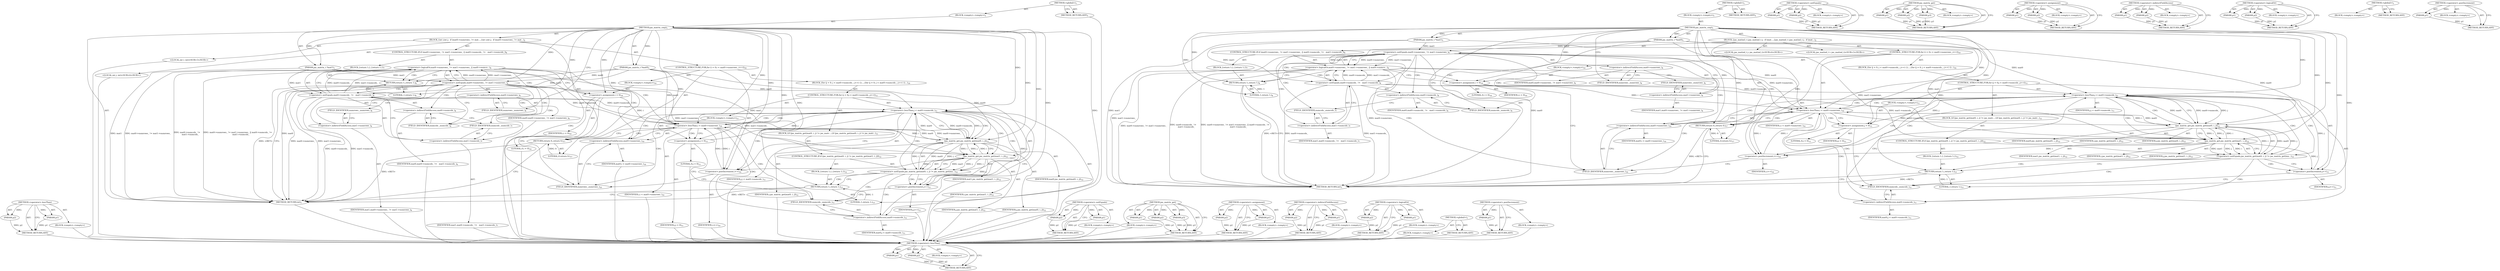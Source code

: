 digraph "&lt;operator&gt;.postIncrement" {
vulnerable_113 [label=<(METHOD,&lt;operator&gt;.lessThan)>];
vulnerable_114 [label=<(PARAM,p1)>];
vulnerable_115 [label=<(PARAM,p2)>];
vulnerable_116 [label=<(BLOCK,&lt;empty&gt;,&lt;empty&gt;)>];
vulnerable_117 [label=<(METHOD_RETURN,ANY)>];
vulnerable_6 [label=<(METHOD,&lt;global&gt;)<SUB>1</SUB>>];
vulnerable_7 [label=<(BLOCK,&lt;empty&gt;,&lt;empty&gt;)<SUB>1</SUB>>];
vulnerable_8 [label=<(METHOD,jas_matrix_cmp)<SUB>1</SUB>>];
vulnerable_9 [label=<(PARAM,jas_matrix_t *mat0)<SUB>1</SUB>>];
vulnerable_10 [label=<(PARAM,jas_matrix_t *mat1)<SUB>1</SUB>>];
vulnerable_11 [label=<(BLOCK,{
	int i;
	int j;
 
 	if (mat0-&gt;numrows_ != mat...,{
	int i;
	int j;
 
 	if (mat0-&gt;numrows_ != mat...)<SUB>2</SUB>>];
vulnerable_12 [label="<(LOCAL,int i: int)<SUB>3</SUB>>"];
vulnerable_13 [label="<(LOCAL,int j: int)<SUB>4</SUB>>"];
vulnerable_14 [label=<(CONTROL_STRUCTURE,IF,if (mat0-&gt;numrows_ != mat1-&gt;numrows_ || mat0-&gt;numcols_ !=
 	  mat1-&gt;numcols_))<SUB>6</SUB>>];
vulnerable_15 [label=<(&lt;operator&gt;.logicalOr,mat0-&gt;numrows_ != mat1-&gt;numrows_ || mat0-&gt;numco...)<SUB>6</SUB>>];
vulnerable_16 [label=<(&lt;operator&gt;.notEquals,mat0-&gt;numrows_ != mat1-&gt;numrows_)<SUB>6</SUB>>];
vulnerable_17 [label=<(&lt;operator&gt;.indirectFieldAccess,mat0-&gt;numrows_)<SUB>6</SUB>>];
vulnerable_18 [label=<(IDENTIFIER,mat0,mat0-&gt;numrows_ != mat1-&gt;numrows_)<SUB>6</SUB>>];
vulnerable_19 [label=<(FIELD_IDENTIFIER,numrows_,numrows_)<SUB>6</SUB>>];
vulnerable_20 [label=<(&lt;operator&gt;.indirectFieldAccess,mat1-&gt;numrows_)<SUB>6</SUB>>];
vulnerable_21 [label=<(IDENTIFIER,mat1,mat0-&gt;numrows_ != mat1-&gt;numrows_)<SUB>6</SUB>>];
vulnerable_22 [label=<(FIELD_IDENTIFIER,numrows_,numrows_)<SUB>6</SUB>>];
vulnerable_23 [label=<(&lt;operator&gt;.notEquals,mat0-&gt;numcols_ !=
 	  mat1-&gt;numcols_)<SUB>6</SUB>>];
vulnerable_24 [label=<(&lt;operator&gt;.indirectFieldAccess,mat0-&gt;numcols_)<SUB>6</SUB>>];
vulnerable_25 [label=<(IDENTIFIER,mat0,mat0-&gt;numcols_ !=
 	  mat1-&gt;numcols_)<SUB>6</SUB>>];
vulnerable_26 [label=<(FIELD_IDENTIFIER,numcols_,numcols_)<SUB>6</SUB>>];
vulnerable_27 [label=<(&lt;operator&gt;.indirectFieldAccess,mat1-&gt;numcols_)<SUB>7</SUB>>];
vulnerable_28 [label=<(IDENTIFIER,mat1,mat0-&gt;numcols_ !=
 	  mat1-&gt;numcols_)<SUB>7</SUB>>];
vulnerable_29 [label=<(FIELD_IDENTIFIER,numcols_,numcols_)<SUB>7</SUB>>];
vulnerable_30 [label=<(BLOCK,{
		return 1;
	},{
		return 1;
	})<SUB>7</SUB>>];
vulnerable_31 [label=<(RETURN,return 1;,return 1;)<SUB>8</SUB>>];
vulnerable_32 [label=<(LITERAL,1,return 1;)<SUB>8</SUB>>];
vulnerable_33 [label=<(CONTROL_STRUCTURE,FOR,for (i = 0;i &lt; mat0-&gt;numrows_;i++))<SUB>10</SUB>>];
vulnerable_34 [label=<(BLOCK,&lt;empty&gt;,&lt;empty&gt;)<SUB>10</SUB>>];
vulnerable_35 [label=<(&lt;operator&gt;.assignment,i = 0)<SUB>10</SUB>>];
vulnerable_36 [label=<(IDENTIFIER,i,i = 0)<SUB>10</SUB>>];
vulnerable_37 [label=<(LITERAL,0,i = 0)<SUB>10</SUB>>];
vulnerable_38 [label=<(&lt;operator&gt;.lessThan,i &lt; mat0-&gt;numrows_)<SUB>10</SUB>>];
vulnerable_39 [label=<(IDENTIFIER,i,i &lt; mat0-&gt;numrows_)<SUB>10</SUB>>];
vulnerable_40 [label=<(&lt;operator&gt;.indirectFieldAccess,mat0-&gt;numrows_)<SUB>10</SUB>>];
vulnerable_41 [label=<(IDENTIFIER,mat0,i &lt; mat0-&gt;numrows_)<SUB>10</SUB>>];
vulnerable_42 [label=<(FIELD_IDENTIFIER,numrows_,numrows_)<SUB>10</SUB>>];
vulnerable_43 [label=<(&lt;operator&gt;.postIncrement,i++)<SUB>10</SUB>>];
vulnerable_44 [label=<(IDENTIFIER,i,i++)<SUB>10</SUB>>];
vulnerable_45 [label=<(BLOCK,{
		for (j = 0; j &lt; mat0-&gt;numcols_; j++) {
			i...,{
		for (j = 0; j &lt; mat0-&gt;numcols_; j++) {
			i...)<SUB>10</SUB>>];
vulnerable_46 [label=<(CONTROL_STRUCTURE,FOR,for (j = 0;j &lt; mat0-&gt;numcols_;j++))<SUB>11</SUB>>];
vulnerable_47 [label=<(BLOCK,&lt;empty&gt;,&lt;empty&gt;)<SUB>11</SUB>>];
vulnerable_48 [label=<(&lt;operator&gt;.assignment,j = 0)<SUB>11</SUB>>];
vulnerable_49 [label=<(IDENTIFIER,j,j = 0)<SUB>11</SUB>>];
vulnerable_50 [label=<(LITERAL,0,j = 0)<SUB>11</SUB>>];
vulnerable_51 [label=<(&lt;operator&gt;.lessThan,j &lt; mat0-&gt;numcols_)<SUB>11</SUB>>];
vulnerable_52 [label=<(IDENTIFIER,j,j &lt; mat0-&gt;numcols_)<SUB>11</SUB>>];
vulnerable_53 [label=<(&lt;operator&gt;.indirectFieldAccess,mat0-&gt;numcols_)<SUB>11</SUB>>];
vulnerable_54 [label=<(IDENTIFIER,mat0,j &lt; mat0-&gt;numcols_)<SUB>11</SUB>>];
vulnerable_55 [label=<(FIELD_IDENTIFIER,numcols_,numcols_)<SUB>11</SUB>>];
vulnerable_56 [label=<(&lt;operator&gt;.postIncrement,j++)<SUB>11</SUB>>];
vulnerable_57 [label=<(IDENTIFIER,j,j++)<SUB>11</SUB>>];
vulnerable_58 [label=<(BLOCK,{
			if (jas_matrix_get(mat0, i, j) != jas_matr...,{
			if (jas_matrix_get(mat0, i, j) != jas_matr...)<SUB>11</SUB>>];
vulnerable_59 [label=<(CONTROL_STRUCTURE,IF,if (jas_matrix_get(mat0, i, j) != jas_matrix_get(mat1, i, j)))<SUB>12</SUB>>];
vulnerable_60 [label=<(&lt;operator&gt;.notEquals,jas_matrix_get(mat0, i, j) != jas_matrix_get(ma...)<SUB>12</SUB>>];
vulnerable_61 [label=<(jas_matrix_get,jas_matrix_get(mat0, i, j))<SUB>12</SUB>>];
vulnerable_62 [label=<(IDENTIFIER,mat0,jas_matrix_get(mat0, i, j))<SUB>12</SUB>>];
vulnerable_63 [label=<(IDENTIFIER,i,jas_matrix_get(mat0, i, j))<SUB>12</SUB>>];
vulnerable_64 [label=<(IDENTIFIER,j,jas_matrix_get(mat0, i, j))<SUB>12</SUB>>];
vulnerable_65 [label=<(jas_matrix_get,jas_matrix_get(mat1, i, j))<SUB>12</SUB>>];
vulnerable_66 [label=<(IDENTIFIER,mat1,jas_matrix_get(mat1, i, j))<SUB>12</SUB>>];
vulnerable_67 [label=<(IDENTIFIER,i,jas_matrix_get(mat1, i, j))<SUB>12</SUB>>];
vulnerable_68 [label=<(IDENTIFIER,j,jas_matrix_get(mat1, i, j))<SUB>12</SUB>>];
vulnerable_69 [label=<(BLOCK,{
				return 1;
			},{
				return 1;
			})<SUB>12</SUB>>];
vulnerable_70 [label=<(RETURN,return 1;,return 1;)<SUB>13</SUB>>];
vulnerable_71 [label=<(LITERAL,1,return 1;)<SUB>13</SUB>>];
vulnerable_72 [label=<(RETURN,return 0;,return 0;)<SUB>17</SUB>>];
vulnerable_73 [label=<(LITERAL,0,return 0;)<SUB>17</SUB>>];
vulnerable_74 [label=<(METHOD_RETURN,int)<SUB>1</SUB>>];
vulnerable_76 [label=<(METHOD_RETURN,ANY)<SUB>1</SUB>>];
vulnerable_98 [label=<(METHOD,&lt;operator&gt;.notEquals)>];
vulnerable_99 [label=<(PARAM,p1)>];
vulnerable_100 [label=<(PARAM,p2)>];
vulnerable_101 [label=<(BLOCK,&lt;empty&gt;,&lt;empty&gt;)>];
vulnerable_102 [label=<(METHOD_RETURN,ANY)>];
vulnerable_122 [label=<(METHOD,jas_matrix_get)>];
vulnerable_123 [label=<(PARAM,p1)>];
vulnerable_124 [label=<(PARAM,p2)>];
vulnerable_125 [label=<(PARAM,p3)>];
vulnerable_126 [label=<(BLOCK,&lt;empty&gt;,&lt;empty&gt;)>];
vulnerable_127 [label=<(METHOD_RETURN,ANY)>];
vulnerable_108 [label=<(METHOD,&lt;operator&gt;.assignment)>];
vulnerable_109 [label=<(PARAM,p1)>];
vulnerable_110 [label=<(PARAM,p2)>];
vulnerable_111 [label=<(BLOCK,&lt;empty&gt;,&lt;empty&gt;)>];
vulnerable_112 [label=<(METHOD_RETURN,ANY)>];
vulnerable_103 [label=<(METHOD,&lt;operator&gt;.indirectFieldAccess)>];
vulnerable_104 [label=<(PARAM,p1)>];
vulnerable_105 [label=<(PARAM,p2)>];
vulnerable_106 [label=<(BLOCK,&lt;empty&gt;,&lt;empty&gt;)>];
vulnerable_107 [label=<(METHOD_RETURN,ANY)>];
vulnerable_93 [label=<(METHOD,&lt;operator&gt;.logicalOr)>];
vulnerable_94 [label=<(PARAM,p1)>];
vulnerable_95 [label=<(PARAM,p2)>];
vulnerable_96 [label=<(BLOCK,&lt;empty&gt;,&lt;empty&gt;)>];
vulnerable_97 [label=<(METHOD_RETURN,ANY)>];
vulnerable_87 [label=<(METHOD,&lt;global&gt;)<SUB>1</SUB>>];
vulnerable_88 [label=<(BLOCK,&lt;empty&gt;,&lt;empty&gt;)>];
vulnerable_89 [label=<(METHOD_RETURN,ANY)>];
vulnerable_118 [label=<(METHOD,&lt;operator&gt;.postIncrement)>];
vulnerable_119 [label=<(PARAM,p1)>];
vulnerable_120 [label=<(BLOCK,&lt;empty&gt;,&lt;empty&gt;)>];
vulnerable_121 [label=<(METHOD_RETURN,ANY)>];
fixed_115 [label=<(METHOD,&lt;operator&gt;.lessThan)>];
fixed_116 [label=<(PARAM,p1)>];
fixed_117 [label=<(PARAM,p2)>];
fixed_118 [label=<(BLOCK,&lt;empty&gt;,&lt;empty&gt;)>];
fixed_119 [label=<(METHOD_RETURN,ANY)>];
fixed_6 [label=<(METHOD,&lt;global&gt;)<SUB>1</SUB>>];
fixed_7 [label=<(BLOCK,&lt;empty&gt;,&lt;empty&gt;)<SUB>1</SUB>>];
fixed_8 [label=<(METHOD,jas_matrix_cmp)<SUB>1</SUB>>];
fixed_9 [label=<(PARAM,jas_matrix_t *mat0)<SUB>1</SUB>>];
fixed_10 [label=<(PARAM,jas_matrix_t *mat1)<SUB>1</SUB>>];
fixed_11 [label=<(BLOCK,{
	jas_matind_t i;
	jas_matind_t j;
 
 	if (mat...,{
	jas_matind_t i;
	jas_matind_t j;
 
 	if (mat...)<SUB>2</SUB>>];
fixed_12 [label="<(LOCAL,jas_matind_t i: jas_matind_t)<SUB>3</SUB>>"];
fixed_13 [label="<(LOCAL,jas_matind_t j: jas_matind_t)<SUB>4</SUB>>"];
fixed_14 [label=<(CONTROL_STRUCTURE,IF,if (mat0-&gt;numrows_ != mat1-&gt;numrows_ || mat0-&gt;numcols_ !=
 	  mat1-&gt;numcols_))<SUB>6</SUB>>];
fixed_15 [label=<(&lt;operator&gt;.logicalOr,mat0-&gt;numrows_ != mat1-&gt;numrows_ || mat0-&gt;numco...)<SUB>6</SUB>>];
fixed_16 [label=<(&lt;operator&gt;.notEquals,mat0-&gt;numrows_ != mat1-&gt;numrows_)<SUB>6</SUB>>];
fixed_17 [label=<(&lt;operator&gt;.indirectFieldAccess,mat0-&gt;numrows_)<SUB>6</SUB>>];
fixed_18 [label=<(IDENTIFIER,mat0,mat0-&gt;numrows_ != mat1-&gt;numrows_)<SUB>6</SUB>>];
fixed_19 [label=<(FIELD_IDENTIFIER,numrows_,numrows_)<SUB>6</SUB>>];
fixed_20 [label=<(&lt;operator&gt;.indirectFieldAccess,mat1-&gt;numrows_)<SUB>6</SUB>>];
fixed_21 [label=<(IDENTIFIER,mat1,mat0-&gt;numrows_ != mat1-&gt;numrows_)<SUB>6</SUB>>];
fixed_22 [label=<(FIELD_IDENTIFIER,numrows_,numrows_)<SUB>6</SUB>>];
fixed_23 [label=<(&lt;operator&gt;.notEquals,mat0-&gt;numcols_ !=
 	  mat1-&gt;numcols_)<SUB>6</SUB>>];
fixed_24 [label=<(&lt;operator&gt;.indirectFieldAccess,mat0-&gt;numcols_)<SUB>6</SUB>>];
fixed_25 [label=<(IDENTIFIER,mat0,mat0-&gt;numcols_ !=
 	  mat1-&gt;numcols_)<SUB>6</SUB>>];
fixed_26 [label=<(FIELD_IDENTIFIER,numcols_,numcols_)<SUB>6</SUB>>];
fixed_27 [label=<(&lt;operator&gt;.indirectFieldAccess,mat1-&gt;numcols_)<SUB>7</SUB>>];
fixed_28 [label=<(IDENTIFIER,mat1,mat0-&gt;numcols_ !=
 	  mat1-&gt;numcols_)<SUB>7</SUB>>];
fixed_29 [label=<(FIELD_IDENTIFIER,numcols_,numcols_)<SUB>7</SUB>>];
fixed_30 [label=<(BLOCK,{
		return 1;
	},{
		return 1;
	})<SUB>7</SUB>>];
fixed_31 [label=<(RETURN,return 1;,return 1;)<SUB>8</SUB>>];
fixed_32 [label=<(LITERAL,1,return 1;)<SUB>8</SUB>>];
fixed_33 [label=<(CONTROL_STRUCTURE,FOR,for (i = 0;i &lt; mat0-&gt;numrows_;i++))<SUB>10</SUB>>];
fixed_34 [label=<(BLOCK,&lt;empty&gt;,&lt;empty&gt;)<SUB>10</SUB>>];
fixed_35 [label=<(&lt;operator&gt;.assignment,i = 0)<SUB>10</SUB>>];
fixed_36 [label=<(IDENTIFIER,i,i = 0)<SUB>10</SUB>>];
fixed_37 [label=<(LITERAL,0,i = 0)<SUB>10</SUB>>];
fixed_38 [label=<(&lt;operator&gt;.lessThan,i &lt; mat0-&gt;numrows_)<SUB>10</SUB>>];
fixed_39 [label=<(IDENTIFIER,i,i &lt; mat0-&gt;numrows_)<SUB>10</SUB>>];
fixed_40 [label=<(&lt;operator&gt;.indirectFieldAccess,mat0-&gt;numrows_)<SUB>10</SUB>>];
fixed_41 [label=<(IDENTIFIER,mat0,i &lt; mat0-&gt;numrows_)<SUB>10</SUB>>];
fixed_42 [label=<(FIELD_IDENTIFIER,numrows_,numrows_)<SUB>10</SUB>>];
fixed_43 [label=<(&lt;operator&gt;.postIncrement,i++)<SUB>10</SUB>>];
fixed_44 [label=<(IDENTIFIER,i,i++)<SUB>10</SUB>>];
fixed_45 [label=<(BLOCK,{
		for (j = 0; j &lt; mat0-&gt;numcols_; j++) {
			i...,{
		for (j = 0; j &lt; mat0-&gt;numcols_; j++) {
			i...)<SUB>10</SUB>>];
fixed_46 [label=<(CONTROL_STRUCTURE,FOR,for (j = 0;j &lt; mat0-&gt;numcols_;j++))<SUB>11</SUB>>];
fixed_47 [label=<(BLOCK,&lt;empty&gt;,&lt;empty&gt;)<SUB>11</SUB>>];
fixed_48 [label=<(&lt;operator&gt;.assignment,j = 0)<SUB>11</SUB>>];
fixed_49 [label=<(IDENTIFIER,j,j = 0)<SUB>11</SUB>>];
fixed_50 [label=<(LITERAL,0,j = 0)<SUB>11</SUB>>];
fixed_51 [label=<(&lt;operator&gt;.lessThan,j &lt; mat0-&gt;numcols_)<SUB>11</SUB>>];
fixed_52 [label=<(IDENTIFIER,j,j &lt; mat0-&gt;numcols_)<SUB>11</SUB>>];
fixed_53 [label=<(&lt;operator&gt;.indirectFieldAccess,mat0-&gt;numcols_)<SUB>11</SUB>>];
fixed_54 [label=<(IDENTIFIER,mat0,j &lt; mat0-&gt;numcols_)<SUB>11</SUB>>];
fixed_55 [label=<(FIELD_IDENTIFIER,numcols_,numcols_)<SUB>11</SUB>>];
fixed_56 [label=<(&lt;operator&gt;.postIncrement,j++)<SUB>11</SUB>>];
fixed_57 [label=<(IDENTIFIER,j,j++)<SUB>11</SUB>>];
fixed_58 [label=<(BLOCK,{
			if (jas_matrix_get(mat0, i, j) != jas_matr...,{
			if (jas_matrix_get(mat0, i, j) != jas_matr...)<SUB>11</SUB>>];
fixed_59 [label=<(CONTROL_STRUCTURE,IF,if (jas_matrix_get(mat0, i, j) != jas_matrix_get(mat1, i, j)))<SUB>12</SUB>>];
fixed_60 [label=<(&lt;operator&gt;.notEquals,jas_matrix_get(mat0, i, j) != jas_matrix_get(ma...)<SUB>12</SUB>>];
fixed_61 [label=<(jas_matrix_get,jas_matrix_get(mat0, i, j))<SUB>12</SUB>>];
fixed_62 [label=<(IDENTIFIER,mat0,jas_matrix_get(mat0, i, j))<SUB>12</SUB>>];
fixed_63 [label=<(IDENTIFIER,i,jas_matrix_get(mat0, i, j))<SUB>12</SUB>>];
fixed_64 [label=<(IDENTIFIER,j,jas_matrix_get(mat0, i, j))<SUB>12</SUB>>];
fixed_65 [label=<(jas_matrix_get,jas_matrix_get(mat1, i, j))<SUB>12</SUB>>];
fixed_66 [label=<(IDENTIFIER,mat1,jas_matrix_get(mat1, i, j))<SUB>12</SUB>>];
fixed_67 [label=<(IDENTIFIER,i,jas_matrix_get(mat1, i, j))<SUB>12</SUB>>];
fixed_68 [label=<(IDENTIFIER,j,jas_matrix_get(mat1, i, j))<SUB>12</SUB>>];
fixed_69 [label=<(BLOCK,{
				return 1;
			},{
				return 1;
			})<SUB>12</SUB>>];
fixed_70 [label=<(RETURN,return 1;,return 1;)<SUB>13</SUB>>];
fixed_71 [label=<(LITERAL,1,return 1;)<SUB>13</SUB>>];
fixed_72 [label=<(RETURN,return 0;,return 0;)<SUB>17</SUB>>];
fixed_73 [label=<(LITERAL,0,return 0;)<SUB>17</SUB>>];
fixed_74 [label=<(METHOD_RETURN,int)<SUB>1</SUB>>];
fixed_76 [label=<(METHOD_RETURN,ANY)<SUB>1</SUB>>];
fixed_100 [label=<(METHOD,&lt;operator&gt;.notEquals)>];
fixed_101 [label=<(PARAM,p1)>];
fixed_102 [label=<(PARAM,p2)>];
fixed_103 [label=<(BLOCK,&lt;empty&gt;,&lt;empty&gt;)>];
fixed_104 [label=<(METHOD_RETURN,ANY)>];
fixed_124 [label=<(METHOD,jas_matrix_get)>];
fixed_125 [label=<(PARAM,p1)>];
fixed_126 [label=<(PARAM,p2)>];
fixed_127 [label=<(PARAM,p3)>];
fixed_128 [label=<(BLOCK,&lt;empty&gt;,&lt;empty&gt;)>];
fixed_129 [label=<(METHOD_RETURN,ANY)>];
fixed_110 [label=<(METHOD,&lt;operator&gt;.assignment)>];
fixed_111 [label=<(PARAM,p1)>];
fixed_112 [label=<(PARAM,p2)>];
fixed_113 [label=<(BLOCK,&lt;empty&gt;,&lt;empty&gt;)>];
fixed_114 [label=<(METHOD_RETURN,ANY)>];
fixed_105 [label=<(METHOD,&lt;operator&gt;.indirectFieldAccess)>];
fixed_106 [label=<(PARAM,p1)>];
fixed_107 [label=<(PARAM,p2)>];
fixed_108 [label=<(BLOCK,&lt;empty&gt;,&lt;empty&gt;)>];
fixed_109 [label=<(METHOD_RETURN,ANY)>];
fixed_95 [label=<(METHOD,&lt;operator&gt;.logicalOr)>];
fixed_96 [label=<(PARAM,p1)>];
fixed_97 [label=<(PARAM,p2)>];
fixed_98 [label=<(BLOCK,&lt;empty&gt;,&lt;empty&gt;)>];
fixed_99 [label=<(METHOD_RETURN,ANY)>];
fixed_89 [label=<(METHOD,&lt;global&gt;)<SUB>1</SUB>>];
fixed_90 [label=<(BLOCK,&lt;empty&gt;,&lt;empty&gt;)>];
fixed_91 [label=<(METHOD_RETURN,ANY)>];
fixed_120 [label=<(METHOD,&lt;operator&gt;.postIncrement)>];
fixed_121 [label=<(PARAM,p1)>];
fixed_122 [label=<(BLOCK,&lt;empty&gt;,&lt;empty&gt;)>];
fixed_123 [label=<(METHOD_RETURN,ANY)>];
vulnerable_113 -> vulnerable_114  [key=0, label="AST: "];
vulnerable_113 -> vulnerable_114  [key=1, label="DDG: "];
vulnerable_113 -> vulnerable_116  [key=0, label="AST: "];
vulnerable_113 -> vulnerable_115  [key=0, label="AST: "];
vulnerable_113 -> vulnerable_115  [key=1, label="DDG: "];
vulnerable_113 -> vulnerable_117  [key=0, label="AST: "];
vulnerable_113 -> vulnerable_117  [key=1, label="CFG: "];
vulnerable_114 -> vulnerable_117  [key=0, label="DDG: p1"];
vulnerable_115 -> vulnerable_117  [key=0, label="DDG: p2"];
vulnerable_116 -> fixed_115  [key=0];
vulnerable_117 -> fixed_115  [key=0];
vulnerable_6 -> vulnerable_7  [key=0, label="AST: "];
vulnerable_6 -> vulnerable_76  [key=0, label="AST: "];
vulnerable_6 -> vulnerable_76  [key=1, label="CFG: "];
vulnerable_7 -> vulnerable_8  [key=0, label="AST: "];
vulnerable_8 -> vulnerable_9  [key=0, label="AST: "];
vulnerable_8 -> vulnerable_9  [key=1, label="DDG: "];
vulnerable_8 -> vulnerable_10  [key=0, label="AST: "];
vulnerable_8 -> vulnerable_10  [key=1, label="DDG: "];
vulnerable_8 -> vulnerable_11  [key=0, label="AST: "];
vulnerable_8 -> vulnerable_74  [key=0, label="AST: "];
vulnerable_8 -> vulnerable_19  [key=0, label="CFG: "];
vulnerable_8 -> vulnerable_72  [key=0, label="DDG: "];
vulnerable_8 -> vulnerable_73  [key=0, label="DDG: "];
vulnerable_8 -> vulnerable_31  [key=0, label="DDG: "];
vulnerable_8 -> vulnerable_35  [key=0, label="DDG: "];
vulnerable_8 -> vulnerable_38  [key=0, label="DDG: "];
vulnerable_8 -> vulnerable_43  [key=0, label="DDG: "];
vulnerable_8 -> vulnerable_32  [key=0, label="DDG: "];
vulnerable_8 -> vulnerable_48  [key=0, label="DDG: "];
vulnerable_8 -> vulnerable_51  [key=0, label="DDG: "];
vulnerable_8 -> vulnerable_56  [key=0, label="DDG: "];
vulnerable_8 -> vulnerable_70  [key=0, label="DDG: "];
vulnerable_8 -> vulnerable_61  [key=0, label="DDG: "];
vulnerable_8 -> vulnerable_65  [key=0, label="DDG: "];
vulnerable_8 -> vulnerable_71  [key=0, label="DDG: "];
vulnerable_9 -> vulnerable_74  [key=0, label="DDG: mat0"];
vulnerable_9 -> vulnerable_38  [key=0, label="DDG: mat0"];
vulnerable_9 -> vulnerable_16  [key=0, label="DDG: mat0"];
vulnerable_9 -> vulnerable_23  [key=0, label="DDG: mat0"];
vulnerable_9 -> vulnerable_51  [key=0, label="DDG: mat0"];
vulnerable_9 -> vulnerable_61  [key=0, label="DDG: mat0"];
vulnerable_10 -> vulnerable_74  [key=0, label="DDG: mat1"];
vulnerable_10 -> vulnerable_16  [key=0, label="DDG: mat1"];
vulnerable_10 -> vulnerable_23  [key=0, label="DDG: mat1"];
vulnerable_10 -> vulnerable_65  [key=0, label="DDG: mat1"];
vulnerable_11 -> vulnerable_12  [key=0, label="AST: "];
vulnerable_11 -> vulnerable_13  [key=0, label="AST: "];
vulnerable_11 -> vulnerable_14  [key=0, label="AST: "];
vulnerable_11 -> vulnerable_33  [key=0, label="AST: "];
vulnerable_11 -> vulnerable_72  [key=0, label="AST: "];
vulnerable_12 -> fixed_115  [key=0];
vulnerable_13 -> fixed_115  [key=0];
vulnerable_14 -> vulnerable_15  [key=0, label="AST: "];
vulnerable_14 -> vulnerable_30  [key=0, label="AST: "];
vulnerable_15 -> vulnerable_16  [key=0, label="AST: "];
vulnerable_15 -> vulnerable_23  [key=0, label="AST: "];
vulnerable_15 -> vulnerable_31  [key=0, label="CFG: "];
vulnerable_15 -> vulnerable_31  [key=1, label="CDG: "];
vulnerable_15 -> vulnerable_35  [key=0, label="CFG: "];
vulnerable_15 -> vulnerable_35  [key=1, label="CDG: "];
vulnerable_15 -> vulnerable_74  [key=0, label="DDG: mat0-&gt;numrows_ != mat1-&gt;numrows_"];
vulnerable_15 -> vulnerable_74  [key=1, label="DDG: mat0-&gt;numcols_ !=
 	  mat1-&gt;numcols_"];
vulnerable_15 -> vulnerable_74  [key=2, label="DDG: mat0-&gt;numrows_ != mat1-&gt;numrows_ || mat0-&gt;numcols_ !=
 	  mat1-&gt;numcols_"];
vulnerable_15 -> vulnerable_42  [key=0, label="CDG: "];
vulnerable_15 -> vulnerable_38  [key=0, label="CDG: "];
vulnerable_15 -> vulnerable_40  [key=0, label="CDG: "];
vulnerable_16 -> vulnerable_17  [key=0, label="AST: "];
vulnerable_16 -> vulnerable_20  [key=0, label="AST: "];
vulnerable_16 -> vulnerable_15  [key=0, label="CFG: "];
vulnerable_16 -> vulnerable_15  [key=1, label="DDG: mat0-&gt;numrows_"];
vulnerable_16 -> vulnerable_15  [key=2, label="DDG: mat1-&gt;numrows_"];
vulnerable_16 -> vulnerable_26  [key=0, label="CFG: "];
vulnerable_16 -> vulnerable_26  [key=1, label="CDG: "];
vulnerable_16 -> vulnerable_74  [key=0, label="DDG: mat0-&gt;numrows_"];
vulnerable_16 -> vulnerable_74  [key=1, label="DDG: mat1-&gt;numrows_"];
vulnerable_16 -> vulnerable_38  [key=0, label="DDG: mat0-&gt;numrows_"];
vulnerable_16 -> vulnerable_65  [key=0, label="DDG: mat1-&gt;numrows_"];
vulnerable_16 -> vulnerable_24  [key=0, label="CDG: "];
vulnerable_16 -> vulnerable_23  [key=0, label="CDG: "];
vulnerable_16 -> vulnerable_27  [key=0, label="CDG: "];
vulnerable_16 -> vulnerable_29  [key=0, label="CDG: "];
vulnerable_17 -> vulnerable_18  [key=0, label="AST: "];
vulnerable_17 -> vulnerable_19  [key=0, label="AST: "];
vulnerable_17 -> vulnerable_22  [key=0, label="CFG: "];
vulnerable_18 -> fixed_115  [key=0];
vulnerable_19 -> vulnerable_17  [key=0, label="CFG: "];
vulnerable_20 -> vulnerable_21  [key=0, label="AST: "];
vulnerable_20 -> vulnerable_22  [key=0, label="AST: "];
vulnerable_20 -> vulnerable_16  [key=0, label="CFG: "];
vulnerable_21 -> fixed_115  [key=0];
vulnerable_22 -> vulnerable_20  [key=0, label="CFG: "];
vulnerable_23 -> vulnerable_24  [key=0, label="AST: "];
vulnerable_23 -> vulnerable_27  [key=0, label="AST: "];
vulnerable_23 -> vulnerable_15  [key=0, label="CFG: "];
vulnerable_23 -> vulnerable_15  [key=1, label="DDG: mat0-&gt;numcols_"];
vulnerable_23 -> vulnerable_15  [key=2, label="DDG: mat1-&gt;numcols_"];
vulnerable_23 -> vulnerable_74  [key=0, label="DDG: mat0-&gt;numcols_"];
vulnerable_23 -> vulnerable_74  [key=1, label="DDG: mat1-&gt;numcols_"];
vulnerable_23 -> vulnerable_51  [key=0, label="DDG: mat0-&gt;numcols_"];
vulnerable_23 -> vulnerable_65  [key=0, label="DDG: mat1-&gt;numcols_"];
vulnerable_24 -> vulnerable_25  [key=0, label="AST: "];
vulnerable_24 -> vulnerable_26  [key=0, label="AST: "];
vulnerable_24 -> vulnerable_29  [key=0, label="CFG: "];
vulnerable_25 -> fixed_115  [key=0];
vulnerable_26 -> vulnerable_24  [key=0, label="CFG: "];
vulnerable_27 -> vulnerable_28  [key=0, label="AST: "];
vulnerable_27 -> vulnerable_29  [key=0, label="AST: "];
vulnerable_27 -> vulnerable_23  [key=0, label="CFG: "];
vulnerable_28 -> fixed_115  [key=0];
vulnerable_29 -> vulnerable_27  [key=0, label="CFG: "];
vulnerable_30 -> vulnerable_31  [key=0, label="AST: "];
vulnerable_31 -> vulnerable_32  [key=0, label="AST: "];
vulnerable_31 -> vulnerable_74  [key=0, label="CFG: "];
vulnerable_31 -> vulnerable_74  [key=1, label="DDG: &lt;RET&gt;"];
vulnerable_32 -> vulnerable_31  [key=0, label="DDG: 1"];
vulnerable_33 -> vulnerable_34  [key=0, label="AST: "];
vulnerable_33 -> vulnerable_38  [key=0, label="AST: "];
vulnerable_33 -> vulnerable_43  [key=0, label="AST: "];
vulnerable_33 -> vulnerable_45  [key=0, label="AST: "];
vulnerable_34 -> vulnerable_35  [key=0, label="AST: "];
vulnerable_35 -> vulnerable_36  [key=0, label="AST: "];
vulnerable_35 -> vulnerable_37  [key=0, label="AST: "];
vulnerable_35 -> vulnerable_42  [key=0, label="CFG: "];
vulnerable_35 -> vulnerable_38  [key=0, label="DDG: i"];
vulnerable_36 -> fixed_115  [key=0];
vulnerable_37 -> fixed_115  [key=0];
vulnerable_38 -> vulnerable_39  [key=0, label="AST: "];
vulnerable_38 -> vulnerable_40  [key=0, label="AST: "];
vulnerable_38 -> vulnerable_48  [key=0, label="CFG: "];
vulnerable_38 -> vulnerable_48  [key=1, label="CDG: "];
vulnerable_38 -> vulnerable_72  [key=0, label="CFG: "];
vulnerable_38 -> vulnerable_72  [key=1, label="CDG: "];
vulnerable_38 -> vulnerable_43  [key=0, label="DDG: i"];
vulnerable_38 -> vulnerable_61  [key=0, label="DDG: mat0-&gt;numrows_"];
vulnerable_38 -> vulnerable_61  [key=1, label="DDG: i"];
vulnerable_38 -> vulnerable_51  [key=0, label="CDG: "];
vulnerable_38 -> vulnerable_53  [key=0, label="CDG: "];
vulnerable_38 -> vulnerable_55  [key=0, label="CDG: "];
vulnerable_39 -> fixed_115  [key=0];
vulnerable_40 -> vulnerable_41  [key=0, label="AST: "];
vulnerable_40 -> vulnerable_42  [key=0, label="AST: "];
vulnerable_40 -> vulnerable_38  [key=0, label="CFG: "];
vulnerable_41 -> fixed_115  [key=0];
vulnerable_42 -> vulnerable_40  [key=0, label="CFG: "];
vulnerable_43 -> vulnerable_44  [key=0, label="AST: "];
vulnerable_43 -> vulnerable_42  [key=0, label="CFG: "];
vulnerable_43 -> vulnerable_38  [key=0, label="DDG: i"];
vulnerable_44 -> fixed_115  [key=0];
vulnerable_45 -> vulnerable_46  [key=0, label="AST: "];
vulnerable_46 -> vulnerable_47  [key=0, label="AST: "];
vulnerable_46 -> vulnerable_51  [key=0, label="AST: "];
vulnerable_46 -> vulnerable_56  [key=0, label="AST: "];
vulnerable_46 -> vulnerable_58  [key=0, label="AST: "];
vulnerable_47 -> vulnerable_48  [key=0, label="AST: "];
vulnerable_48 -> vulnerable_49  [key=0, label="AST: "];
vulnerable_48 -> vulnerable_50  [key=0, label="AST: "];
vulnerable_48 -> vulnerable_55  [key=0, label="CFG: "];
vulnerable_48 -> vulnerable_51  [key=0, label="DDG: j"];
vulnerable_49 -> fixed_115  [key=0];
vulnerable_50 -> fixed_115  [key=0];
vulnerable_51 -> vulnerable_52  [key=0, label="AST: "];
vulnerable_51 -> vulnerable_53  [key=0, label="AST: "];
vulnerable_51 -> vulnerable_61  [key=0, label="CFG: "];
vulnerable_51 -> vulnerable_61  [key=1, label="DDG: mat0-&gt;numcols_"];
vulnerable_51 -> vulnerable_61  [key=2, label="DDG: j"];
vulnerable_51 -> vulnerable_61  [key=3, label="CDG: "];
vulnerable_51 -> vulnerable_43  [key=0, label="CFG: "];
vulnerable_51 -> vulnerable_43  [key=1, label="CDG: "];
vulnerable_51 -> vulnerable_60  [key=0, label="CDG: "];
vulnerable_51 -> vulnerable_42  [key=0, label="CDG: "];
vulnerable_51 -> vulnerable_38  [key=0, label="CDG: "];
vulnerable_51 -> vulnerable_40  [key=0, label="CDG: "];
vulnerable_51 -> vulnerable_65  [key=0, label="CDG: "];
vulnerable_52 -> fixed_115  [key=0];
vulnerable_53 -> vulnerable_54  [key=0, label="AST: "];
vulnerable_53 -> vulnerable_55  [key=0, label="AST: "];
vulnerable_53 -> vulnerable_51  [key=0, label="CFG: "];
vulnerable_54 -> fixed_115  [key=0];
vulnerable_55 -> vulnerable_53  [key=0, label="CFG: "];
vulnerable_56 -> vulnerable_57  [key=0, label="AST: "];
vulnerable_56 -> vulnerable_55  [key=0, label="CFG: "];
vulnerable_56 -> vulnerable_51  [key=0, label="DDG: j"];
vulnerable_57 -> fixed_115  [key=0];
vulnerable_58 -> vulnerable_59  [key=0, label="AST: "];
vulnerable_59 -> vulnerable_60  [key=0, label="AST: "];
vulnerable_59 -> vulnerable_69  [key=0, label="AST: "];
vulnerable_60 -> vulnerable_61  [key=0, label="AST: "];
vulnerable_60 -> vulnerable_65  [key=0, label="AST: "];
vulnerable_60 -> vulnerable_70  [key=0, label="CFG: "];
vulnerable_60 -> vulnerable_70  [key=1, label="CDG: "];
vulnerable_60 -> vulnerable_56  [key=0, label="CFG: "];
vulnerable_60 -> vulnerable_56  [key=1, label="CDG: "];
vulnerable_60 -> vulnerable_51  [key=0, label="CDG: "];
vulnerable_60 -> vulnerable_53  [key=0, label="CDG: "];
vulnerable_60 -> vulnerable_55  [key=0, label="CDG: "];
vulnerable_61 -> vulnerable_62  [key=0, label="AST: "];
vulnerable_61 -> vulnerable_63  [key=0, label="AST: "];
vulnerable_61 -> vulnerable_64  [key=0, label="AST: "];
vulnerable_61 -> vulnerable_65  [key=0, label="CFG: "];
vulnerable_61 -> vulnerable_65  [key=1, label="DDG: i"];
vulnerable_61 -> vulnerable_65  [key=2, label="DDG: j"];
vulnerable_61 -> vulnerable_38  [key=0, label="DDG: mat0"];
vulnerable_61 -> vulnerable_51  [key=0, label="DDG: mat0"];
vulnerable_61 -> vulnerable_60  [key=0, label="DDG: mat0"];
vulnerable_61 -> vulnerable_60  [key=1, label="DDG: i"];
vulnerable_61 -> vulnerable_60  [key=2, label="DDG: j"];
vulnerable_62 -> fixed_115  [key=0];
vulnerable_63 -> fixed_115  [key=0];
vulnerable_64 -> fixed_115  [key=0];
vulnerable_65 -> vulnerable_66  [key=0, label="AST: "];
vulnerable_65 -> vulnerable_67  [key=0, label="AST: "];
vulnerable_65 -> vulnerable_68  [key=0, label="AST: "];
vulnerable_65 -> vulnerable_60  [key=0, label="CFG: "];
vulnerable_65 -> vulnerable_60  [key=1, label="DDG: mat1"];
vulnerable_65 -> vulnerable_60  [key=2, label="DDG: i"];
vulnerable_65 -> vulnerable_60  [key=3, label="DDG: j"];
vulnerable_65 -> vulnerable_43  [key=0, label="DDG: i"];
vulnerable_65 -> vulnerable_56  [key=0, label="DDG: j"];
vulnerable_65 -> vulnerable_61  [key=0, label="DDG: i"];
vulnerable_66 -> fixed_115  [key=0];
vulnerable_67 -> fixed_115  [key=0];
vulnerable_68 -> fixed_115  [key=0];
vulnerable_69 -> vulnerable_70  [key=0, label="AST: "];
vulnerable_70 -> vulnerable_71  [key=0, label="AST: "];
vulnerable_70 -> vulnerable_74  [key=0, label="CFG: "];
vulnerable_70 -> vulnerable_74  [key=1, label="DDG: &lt;RET&gt;"];
vulnerable_71 -> vulnerable_70  [key=0, label="DDG: 1"];
vulnerable_72 -> vulnerable_73  [key=0, label="AST: "];
vulnerable_72 -> vulnerable_74  [key=0, label="CFG: "];
vulnerable_72 -> vulnerable_74  [key=1, label="DDG: &lt;RET&gt;"];
vulnerable_73 -> vulnerable_72  [key=0, label="DDG: 0"];
vulnerable_74 -> fixed_115  [key=0];
vulnerable_76 -> fixed_115  [key=0];
vulnerable_98 -> vulnerable_99  [key=0, label="AST: "];
vulnerable_98 -> vulnerable_99  [key=1, label="DDG: "];
vulnerable_98 -> vulnerable_101  [key=0, label="AST: "];
vulnerable_98 -> vulnerable_100  [key=0, label="AST: "];
vulnerable_98 -> vulnerable_100  [key=1, label="DDG: "];
vulnerable_98 -> vulnerable_102  [key=0, label="AST: "];
vulnerable_98 -> vulnerable_102  [key=1, label="CFG: "];
vulnerable_99 -> vulnerable_102  [key=0, label="DDG: p1"];
vulnerable_100 -> vulnerable_102  [key=0, label="DDG: p2"];
vulnerable_101 -> fixed_115  [key=0];
vulnerable_102 -> fixed_115  [key=0];
vulnerable_122 -> vulnerable_123  [key=0, label="AST: "];
vulnerable_122 -> vulnerable_123  [key=1, label="DDG: "];
vulnerable_122 -> vulnerable_126  [key=0, label="AST: "];
vulnerable_122 -> vulnerable_124  [key=0, label="AST: "];
vulnerable_122 -> vulnerable_124  [key=1, label="DDG: "];
vulnerable_122 -> vulnerable_127  [key=0, label="AST: "];
vulnerable_122 -> vulnerable_127  [key=1, label="CFG: "];
vulnerable_122 -> vulnerable_125  [key=0, label="AST: "];
vulnerable_122 -> vulnerable_125  [key=1, label="DDG: "];
vulnerable_123 -> vulnerable_127  [key=0, label="DDG: p1"];
vulnerable_124 -> vulnerable_127  [key=0, label="DDG: p2"];
vulnerable_125 -> vulnerable_127  [key=0, label="DDG: p3"];
vulnerable_126 -> fixed_115  [key=0];
vulnerable_127 -> fixed_115  [key=0];
vulnerable_108 -> vulnerable_109  [key=0, label="AST: "];
vulnerable_108 -> vulnerable_109  [key=1, label="DDG: "];
vulnerable_108 -> vulnerable_111  [key=0, label="AST: "];
vulnerable_108 -> vulnerable_110  [key=0, label="AST: "];
vulnerable_108 -> vulnerable_110  [key=1, label="DDG: "];
vulnerable_108 -> vulnerable_112  [key=0, label="AST: "];
vulnerable_108 -> vulnerable_112  [key=1, label="CFG: "];
vulnerable_109 -> vulnerable_112  [key=0, label="DDG: p1"];
vulnerable_110 -> vulnerable_112  [key=0, label="DDG: p2"];
vulnerable_111 -> fixed_115  [key=0];
vulnerable_112 -> fixed_115  [key=0];
vulnerable_103 -> vulnerable_104  [key=0, label="AST: "];
vulnerable_103 -> vulnerable_104  [key=1, label="DDG: "];
vulnerable_103 -> vulnerable_106  [key=0, label="AST: "];
vulnerable_103 -> vulnerable_105  [key=0, label="AST: "];
vulnerable_103 -> vulnerable_105  [key=1, label="DDG: "];
vulnerable_103 -> vulnerable_107  [key=0, label="AST: "];
vulnerable_103 -> vulnerable_107  [key=1, label="CFG: "];
vulnerable_104 -> vulnerable_107  [key=0, label="DDG: p1"];
vulnerable_105 -> vulnerable_107  [key=0, label="DDG: p2"];
vulnerable_106 -> fixed_115  [key=0];
vulnerable_107 -> fixed_115  [key=0];
vulnerable_93 -> vulnerable_94  [key=0, label="AST: "];
vulnerable_93 -> vulnerable_94  [key=1, label="DDG: "];
vulnerable_93 -> vulnerable_96  [key=0, label="AST: "];
vulnerable_93 -> vulnerable_95  [key=0, label="AST: "];
vulnerable_93 -> vulnerable_95  [key=1, label="DDG: "];
vulnerable_93 -> vulnerable_97  [key=0, label="AST: "];
vulnerable_93 -> vulnerable_97  [key=1, label="CFG: "];
vulnerable_94 -> vulnerable_97  [key=0, label="DDG: p1"];
vulnerable_95 -> vulnerable_97  [key=0, label="DDG: p2"];
vulnerable_96 -> fixed_115  [key=0];
vulnerable_97 -> fixed_115  [key=0];
vulnerable_87 -> vulnerable_88  [key=0, label="AST: "];
vulnerable_87 -> vulnerable_89  [key=0, label="AST: "];
vulnerable_87 -> vulnerable_89  [key=1, label="CFG: "];
vulnerable_88 -> fixed_115  [key=0];
vulnerable_89 -> fixed_115  [key=0];
vulnerable_118 -> vulnerable_119  [key=0, label="AST: "];
vulnerable_118 -> vulnerable_119  [key=1, label="DDG: "];
vulnerable_118 -> vulnerable_120  [key=0, label="AST: "];
vulnerable_118 -> vulnerable_121  [key=0, label="AST: "];
vulnerable_118 -> vulnerable_121  [key=1, label="CFG: "];
vulnerable_119 -> vulnerable_121  [key=0, label="DDG: p1"];
vulnerable_120 -> fixed_115  [key=0];
vulnerable_121 -> fixed_115  [key=0];
fixed_115 -> fixed_116  [key=0, label="AST: "];
fixed_115 -> fixed_116  [key=1, label="DDG: "];
fixed_115 -> fixed_118  [key=0, label="AST: "];
fixed_115 -> fixed_117  [key=0, label="AST: "];
fixed_115 -> fixed_117  [key=1, label="DDG: "];
fixed_115 -> fixed_119  [key=0, label="AST: "];
fixed_115 -> fixed_119  [key=1, label="CFG: "];
fixed_116 -> fixed_119  [key=0, label="DDG: p1"];
fixed_117 -> fixed_119  [key=0, label="DDG: p2"];
fixed_6 -> fixed_7  [key=0, label="AST: "];
fixed_6 -> fixed_76  [key=0, label="AST: "];
fixed_6 -> fixed_76  [key=1, label="CFG: "];
fixed_7 -> fixed_8  [key=0, label="AST: "];
fixed_8 -> fixed_9  [key=0, label="AST: "];
fixed_8 -> fixed_9  [key=1, label="DDG: "];
fixed_8 -> fixed_10  [key=0, label="AST: "];
fixed_8 -> fixed_10  [key=1, label="DDG: "];
fixed_8 -> fixed_11  [key=0, label="AST: "];
fixed_8 -> fixed_74  [key=0, label="AST: "];
fixed_8 -> fixed_19  [key=0, label="CFG: "];
fixed_8 -> fixed_72  [key=0, label="DDG: "];
fixed_8 -> fixed_73  [key=0, label="DDG: "];
fixed_8 -> fixed_31  [key=0, label="DDG: "];
fixed_8 -> fixed_35  [key=0, label="DDG: "];
fixed_8 -> fixed_38  [key=0, label="DDG: "];
fixed_8 -> fixed_43  [key=0, label="DDG: "];
fixed_8 -> fixed_32  [key=0, label="DDG: "];
fixed_8 -> fixed_48  [key=0, label="DDG: "];
fixed_8 -> fixed_51  [key=0, label="DDG: "];
fixed_8 -> fixed_56  [key=0, label="DDG: "];
fixed_8 -> fixed_70  [key=0, label="DDG: "];
fixed_8 -> fixed_61  [key=0, label="DDG: "];
fixed_8 -> fixed_65  [key=0, label="DDG: "];
fixed_8 -> fixed_71  [key=0, label="DDG: "];
fixed_9 -> fixed_74  [key=0, label="DDG: mat0"];
fixed_9 -> fixed_38  [key=0, label="DDG: mat0"];
fixed_9 -> fixed_16  [key=0, label="DDG: mat0"];
fixed_9 -> fixed_23  [key=0, label="DDG: mat0"];
fixed_9 -> fixed_51  [key=0, label="DDG: mat0"];
fixed_9 -> fixed_61  [key=0, label="DDG: mat0"];
fixed_10 -> fixed_74  [key=0, label="DDG: mat1"];
fixed_10 -> fixed_16  [key=0, label="DDG: mat1"];
fixed_10 -> fixed_23  [key=0, label="DDG: mat1"];
fixed_10 -> fixed_65  [key=0, label="DDG: mat1"];
fixed_11 -> fixed_12  [key=0, label="AST: "];
fixed_11 -> fixed_13  [key=0, label="AST: "];
fixed_11 -> fixed_14  [key=0, label="AST: "];
fixed_11 -> fixed_33  [key=0, label="AST: "];
fixed_11 -> fixed_72  [key=0, label="AST: "];
fixed_14 -> fixed_15  [key=0, label="AST: "];
fixed_14 -> fixed_30  [key=0, label="AST: "];
fixed_15 -> fixed_16  [key=0, label="AST: "];
fixed_15 -> fixed_23  [key=0, label="AST: "];
fixed_15 -> fixed_31  [key=0, label="CFG: "];
fixed_15 -> fixed_31  [key=1, label="CDG: "];
fixed_15 -> fixed_35  [key=0, label="CFG: "];
fixed_15 -> fixed_35  [key=1, label="CDG: "];
fixed_15 -> fixed_74  [key=0, label="DDG: mat0-&gt;numrows_ != mat1-&gt;numrows_"];
fixed_15 -> fixed_74  [key=1, label="DDG: mat0-&gt;numcols_ !=
 	  mat1-&gt;numcols_"];
fixed_15 -> fixed_74  [key=2, label="DDG: mat0-&gt;numrows_ != mat1-&gt;numrows_ || mat0-&gt;numcols_ !=
 	  mat1-&gt;numcols_"];
fixed_15 -> fixed_42  [key=0, label="CDG: "];
fixed_15 -> fixed_38  [key=0, label="CDG: "];
fixed_15 -> fixed_40  [key=0, label="CDG: "];
fixed_16 -> fixed_17  [key=0, label="AST: "];
fixed_16 -> fixed_20  [key=0, label="AST: "];
fixed_16 -> fixed_15  [key=0, label="CFG: "];
fixed_16 -> fixed_15  [key=1, label="DDG: mat0-&gt;numrows_"];
fixed_16 -> fixed_15  [key=2, label="DDG: mat1-&gt;numrows_"];
fixed_16 -> fixed_26  [key=0, label="CFG: "];
fixed_16 -> fixed_26  [key=1, label="CDG: "];
fixed_16 -> fixed_74  [key=0, label="DDG: mat0-&gt;numrows_"];
fixed_16 -> fixed_74  [key=1, label="DDG: mat1-&gt;numrows_"];
fixed_16 -> fixed_38  [key=0, label="DDG: mat0-&gt;numrows_"];
fixed_16 -> fixed_65  [key=0, label="DDG: mat1-&gt;numrows_"];
fixed_16 -> fixed_24  [key=0, label="CDG: "];
fixed_16 -> fixed_23  [key=0, label="CDG: "];
fixed_16 -> fixed_27  [key=0, label="CDG: "];
fixed_16 -> fixed_29  [key=0, label="CDG: "];
fixed_17 -> fixed_18  [key=0, label="AST: "];
fixed_17 -> fixed_19  [key=0, label="AST: "];
fixed_17 -> fixed_22  [key=0, label="CFG: "];
fixed_19 -> fixed_17  [key=0, label="CFG: "];
fixed_20 -> fixed_21  [key=0, label="AST: "];
fixed_20 -> fixed_22  [key=0, label="AST: "];
fixed_20 -> fixed_16  [key=0, label="CFG: "];
fixed_22 -> fixed_20  [key=0, label="CFG: "];
fixed_23 -> fixed_24  [key=0, label="AST: "];
fixed_23 -> fixed_27  [key=0, label="AST: "];
fixed_23 -> fixed_15  [key=0, label="CFG: "];
fixed_23 -> fixed_15  [key=1, label="DDG: mat0-&gt;numcols_"];
fixed_23 -> fixed_15  [key=2, label="DDG: mat1-&gt;numcols_"];
fixed_23 -> fixed_74  [key=0, label="DDG: mat0-&gt;numcols_"];
fixed_23 -> fixed_74  [key=1, label="DDG: mat1-&gt;numcols_"];
fixed_23 -> fixed_51  [key=0, label="DDG: mat0-&gt;numcols_"];
fixed_23 -> fixed_65  [key=0, label="DDG: mat1-&gt;numcols_"];
fixed_24 -> fixed_25  [key=0, label="AST: "];
fixed_24 -> fixed_26  [key=0, label="AST: "];
fixed_24 -> fixed_29  [key=0, label="CFG: "];
fixed_26 -> fixed_24  [key=0, label="CFG: "];
fixed_27 -> fixed_28  [key=0, label="AST: "];
fixed_27 -> fixed_29  [key=0, label="AST: "];
fixed_27 -> fixed_23  [key=0, label="CFG: "];
fixed_29 -> fixed_27  [key=0, label="CFG: "];
fixed_30 -> fixed_31  [key=0, label="AST: "];
fixed_31 -> fixed_32  [key=0, label="AST: "];
fixed_31 -> fixed_74  [key=0, label="CFG: "];
fixed_31 -> fixed_74  [key=1, label="DDG: &lt;RET&gt;"];
fixed_32 -> fixed_31  [key=0, label="DDG: 1"];
fixed_33 -> fixed_34  [key=0, label="AST: "];
fixed_33 -> fixed_38  [key=0, label="AST: "];
fixed_33 -> fixed_43  [key=0, label="AST: "];
fixed_33 -> fixed_45  [key=0, label="AST: "];
fixed_34 -> fixed_35  [key=0, label="AST: "];
fixed_35 -> fixed_36  [key=0, label="AST: "];
fixed_35 -> fixed_37  [key=0, label="AST: "];
fixed_35 -> fixed_42  [key=0, label="CFG: "];
fixed_35 -> fixed_38  [key=0, label="DDG: i"];
fixed_38 -> fixed_39  [key=0, label="AST: "];
fixed_38 -> fixed_40  [key=0, label="AST: "];
fixed_38 -> fixed_48  [key=0, label="CFG: "];
fixed_38 -> fixed_48  [key=1, label="CDG: "];
fixed_38 -> fixed_72  [key=0, label="CFG: "];
fixed_38 -> fixed_72  [key=1, label="CDG: "];
fixed_38 -> fixed_43  [key=0, label="DDG: i"];
fixed_38 -> fixed_61  [key=0, label="DDG: mat0-&gt;numrows_"];
fixed_38 -> fixed_61  [key=1, label="DDG: i"];
fixed_38 -> fixed_51  [key=0, label="CDG: "];
fixed_38 -> fixed_53  [key=0, label="CDG: "];
fixed_38 -> fixed_55  [key=0, label="CDG: "];
fixed_40 -> fixed_41  [key=0, label="AST: "];
fixed_40 -> fixed_42  [key=0, label="AST: "];
fixed_40 -> fixed_38  [key=0, label="CFG: "];
fixed_42 -> fixed_40  [key=0, label="CFG: "];
fixed_43 -> fixed_44  [key=0, label="AST: "];
fixed_43 -> fixed_42  [key=0, label="CFG: "];
fixed_43 -> fixed_38  [key=0, label="DDG: i"];
fixed_45 -> fixed_46  [key=0, label="AST: "];
fixed_46 -> fixed_47  [key=0, label="AST: "];
fixed_46 -> fixed_51  [key=0, label="AST: "];
fixed_46 -> fixed_56  [key=0, label="AST: "];
fixed_46 -> fixed_58  [key=0, label="AST: "];
fixed_47 -> fixed_48  [key=0, label="AST: "];
fixed_48 -> fixed_49  [key=0, label="AST: "];
fixed_48 -> fixed_50  [key=0, label="AST: "];
fixed_48 -> fixed_55  [key=0, label="CFG: "];
fixed_48 -> fixed_51  [key=0, label="DDG: j"];
fixed_51 -> fixed_52  [key=0, label="AST: "];
fixed_51 -> fixed_53  [key=0, label="AST: "];
fixed_51 -> fixed_61  [key=0, label="CFG: "];
fixed_51 -> fixed_61  [key=1, label="DDG: mat0-&gt;numcols_"];
fixed_51 -> fixed_61  [key=2, label="DDG: j"];
fixed_51 -> fixed_61  [key=3, label="CDG: "];
fixed_51 -> fixed_43  [key=0, label="CFG: "];
fixed_51 -> fixed_43  [key=1, label="CDG: "];
fixed_51 -> fixed_60  [key=0, label="CDG: "];
fixed_51 -> fixed_42  [key=0, label="CDG: "];
fixed_51 -> fixed_38  [key=0, label="CDG: "];
fixed_51 -> fixed_40  [key=0, label="CDG: "];
fixed_51 -> fixed_65  [key=0, label="CDG: "];
fixed_53 -> fixed_54  [key=0, label="AST: "];
fixed_53 -> fixed_55  [key=0, label="AST: "];
fixed_53 -> fixed_51  [key=0, label="CFG: "];
fixed_55 -> fixed_53  [key=0, label="CFG: "];
fixed_56 -> fixed_57  [key=0, label="AST: "];
fixed_56 -> fixed_55  [key=0, label="CFG: "];
fixed_56 -> fixed_51  [key=0, label="DDG: j"];
fixed_58 -> fixed_59  [key=0, label="AST: "];
fixed_59 -> fixed_60  [key=0, label="AST: "];
fixed_59 -> fixed_69  [key=0, label="AST: "];
fixed_60 -> fixed_61  [key=0, label="AST: "];
fixed_60 -> fixed_65  [key=0, label="AST: "];
fixed_60 -> fixed_70  [key=0, label="CFG: "];
fixed_60 -> fixed_70  [key=1, label="CDG: "];
fixed_60 -> fixed_56  [key=0, label="CFG: "];
fixed_60 -> fixed_56  [key=1, label="CDG: "];
fixed_60 -> fixed_51  [key=0, label="CDG: "];
fixed_60 -> fixed_53  [key=0, label="CDG: "];
fixed_60 -> fixed_55  [key=0, label="CDG: "];
fixed_61 -> fixed_62  [key=0, label="AST: "];
fixed_61 -> fixed_63  [key=0, label="AST: "];
fixed_61 -> fixed_64  [key=0, label="AST: "];
fixed_61 -> fixed_65  [key=0, label="CFG: "];
fixed_61 -> fixed_65  [key=1, label="DDG: i"];
fixed_61 -> fixed_65  [key=2, label="DDG: j"];
fixed_61 -> fixed_38  [key=0, label="DDG: mat0"];
fixed_61 -> fixed_51  [key=0, label="DDG: mat0"];
fixed_61 -> fixed_60  [key=0, label="DDG: mat0"];
fixed_61 -> fixed_60  [key=1, label="DDG: i"];
fixed_61 -> fixed_60  [key=2, label="DDG: j"];
fixed_65 -> fixed_66  [key=0, label="AST: "];
fixed_65 -> fixed_67  [key=0, label="AST: "];
fixed_65 -> fixed_68  [key=0, label="AST: "];
fixed_65 -> fixed_60  [key=0, label="CFG: "];
fixed_65 -> fixed_60  [key=1, label="DDG: mat1"];
fixed_65 -> fixed_60  [key=2, label="DDG: i"];
fixed_65 -> fixed_60  [key=3, label="DDG: j"];
fixed_65 -> fixed_43  [key=0, label="DDG: i"];
fixed_65 -> fixed_56  [key=0, label="DDG: j"];
fixed_65 -> fixed_61  [key=0, label="DDG: i"];
fixed_69 -> fixed_70  [key=0, label="AST: "];
fixed_70 -> fixed_71  [key=0, label="AST: "];
fixed_70 -> fixed_74  [key=0, label="CFG: "];
fixed_70 -> fixed_74  [key=1, label="DDG: &lt;RET&gt;"];
fixed_71 -> fixed_70  [key=0, label="DDG: 1"];
fixed_72 -> fixed_73  [key=0, label="AST: "];
fixed_72 -> fixed_74  [key=0, label="CFG: "];
fixed_72 -> fixed_74  [key=1, label="DDG: &lt;RET&gt;"];
fixed_73 -> fixed_72  [key=0, label="DDG: 0"];
fixed_100 -> fixed_101  [key=0, label="AST: "];
fixed_100 -> fixed_101  [key=1, label="DDG: "];
fixed_100 -> fixed_103  [key=0, label="AST: "];
fixed_100 -> fixed_102  [key=0, label="AST: "];
fixed_100 -> fixed_102  [key=1, label="DDG: "];
fixed_100 -> fixed_104  [key=0, label="AST: "];
fixed_100 -> fixed_104  [key=1, label="CFG: "];
fixed_101 -> fixed_104  [key=0, label="DDG: p1"];
fixed_102 -> fixed_104  [key=0, label="DDG: p2"];
fixed_124 -> fixed_125  [key=0, label="AST: "];
fixed_124 -> fixed_125  [key=1, label="DDG: "];
fixed_124 -> fixed_128  [key=0, label="AST: "];
fixed_124 -> fixed_126  [key=0, label="AST: "];
fixed_124 -> fixed_126  [key=1, label="DDG: "];
fixed_124 -> fixed_129  [key=0, label="AST: "];
fixed_124 -> fixed_129  [key=1, label="CFG: "];
fixed_124 -> fixed_127  [key=0, label="AST: "];
fixed_124 -> fixed_127  [key=1, label="DDG: "];
fixed_125 -> fixed_129  [key=0, label="DDG: p1"];
fixed_126 -> fixed_129  [key=0, label="DDG: p2"];
fixed_127 -> fixed_129  [key=0, label="DDG: p3"];
fixed_110 -> fixed_111  [key=0, label="AST: "];
fixed_110 -> fixed_111  [key=1, label="DDG: "];
fixed_110 -> fixed_113  [key=0, label="AST: "];
fixed_110 -> fixed_112  [key=0, label="AST: "];
fixed_110 -> fixed_112  [key=1, label="DDG: "];
fixed_110 -> fixed_114  [key=0, label="AST: "];
fixed_110 -> fixed_114  [key=1, label="CFG: "];
fixed_111 -> fixed_114  [key=0, label="DDG: p1"];
fixed_112 -> fixed_114  [key=0, label="DDG: p2"];
fixed_105 -> fixed_106  [key=0, label="AST: "];
fixed_105 -> fixed_106  [key=1, label="DDG: "];
fixed_105 -> fixed_108  [key=0, label="AST: "];
fixed_105 -> fixed_107  [key=0, label="AST: "];
fixed_105 -> fixed_107  [key=1, label="DDG: "];
fixed_105 -> fixed_109  [key=0, label="AST: "];
fixed_105 -> fixed_109  [key=1, label="CFG: "];
fixed_106 -> fixed_109  [key=0, label="DDG: p1"];
fixed_107 -> fixed_109  [key=0, label="DDG: p2"];
fixed_95 -> fixed_96  [key=0, label="AST: "];
fixed_95 -> fixed_96  [key=1, label="DDG: "];
fixed_95 -> fixed_98  [key=0, label="AST: "];
fixed_95 -> fixed_97  [key=0, label="AST: "];
fixed_95 -> fixed_97  [key=1, label="DDG: "];
fixed_95 -> fixed_99  [key=0, label="AST: "];
fixed_95 -> fixed_99  [key=1, label="CFG: "];
fixed_96 -> fixed_99  [key=0, label="DDG: p1"];
fixed_97 -> fixed_99  [key=0, label="DDG: p2"];
fixed_89 -> fixed_90  [key=0, label="AST: "];
fixed_89 -> fixed_91  [key=0, label="AST: "];
fixed_89 -> fixed_91  [key=1, label="CFG: "];
fixed_120 -> fixed_121  [key=0, label="AST: "];
fixed_120 -> fixed_121  [key=1, label="DDG: "];
fixed_120 -> fixed_122  [key=0, label="AST: "];
fixed_120 -> fixed_123  [key=0, label="AST: "];
fixed_120 -> fixed_123  [key=1, label="CFG: "];
fixed_121 -> fixed_123  [key=0, label="DDG: p1"];
}
